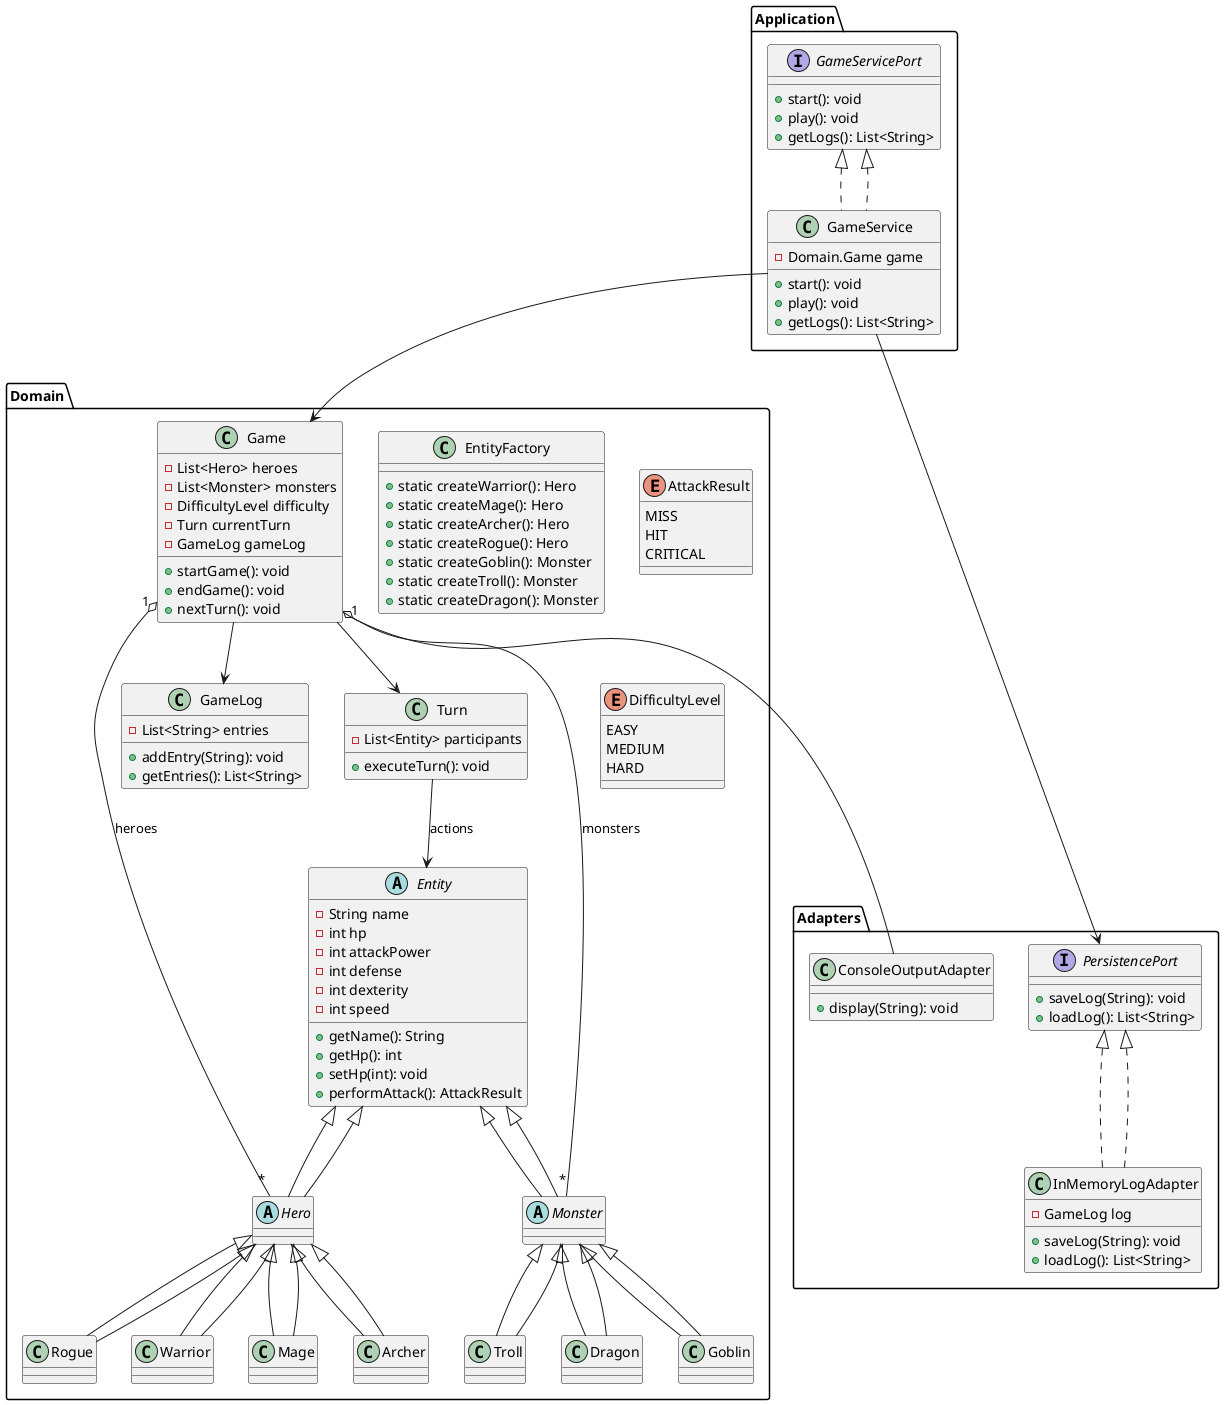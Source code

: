 @startuml
' ---------------------------
' Hexagonal Architecture - UML Diagram (Factory Pattern)
' Layers: Domain, Application, Adapters
' Class names and methods in English; comments in Portuguese
' ---------------------------

package "Domain" {
  abstract class Entity {
    - String name
    - int hp
    - int attackPower
    - int defense
    - int dexterity
    - int speed
    + getName(): String
    + getHp(): int
    + setHp(int): void
    + performAttack(): AttackResult
  }

  abstract class Hero extends Entity
  abstract class Monster extends Entity

  ' Classes concretas de heróis
  class Warrior extends Hero
  class Mage extends Hero
  class Archer extends Hero
  class Rogue extends Hero

  ' Classes concretas de monstros
  class Goblin extends Monster
  class Troll extends Monster
  class Dragon extends Monster

  ' Fábrica para criação de entidades
  class EntityFactory {
    + static createWarrior(): Hero
    + static createMage(): Hero
    + static createArcher(): Hero
    + static createRogue(): Hero
    + static createGoblin(): Monster
    + static createTroll(): Monster
    + static createDragon(): Monster
  }

  class Game {
    - List<Hero> heroes
    - List<Monster> monsters
    - DifficultyLevel difficulty
    - Turn currentTurn
    - GameLog gameLog
    + startGame(): void
    + endGame(): void
    + nextTurn(): void
  }

  class Turn {
    - List<Entity> participants
    + executeTurn(): void
  }

  class GameLog {
    - List<String> entries
    + addEntry(String): void
    + getEntries(): List<String>
  }

  enum AttackResult {
    MISS
    HIT
    CRITICAL
  }

  enum DifficultyLevel {
    EASY
    MEDIUM
    HARD
  }
}

package "Application" {
  interface GameServicePort {
    + start(): void
    + play(): void
    + getLogs(): List<String>
  }

  class GameService implements GameServicePort {
    - Domain.Game game
    + start(): void
    + play(): void
    + getLogs(): List<String>
  }
}

package "Adapters" {
  interface PersistencePort {
    + saveLog(String): void
    + loadLog(): List<String>
  }

  class InMemoryLogAdapter implements PersistencePort {
    - GameLog log
    + saveLog(String): void
    + loadLog(): List<String>
  }

  class ConsoleOutputAdapter {
    + display(String): void
  }
}

' ---------------------------
' Relationships between packages and classes
' ---------------------------

Entity <|-- Hero
Entity <|-- Monster
Hero <|-- Warrior
Hero <|-- Mage
Hero <|-- Archer
Hero <|-- Rogue
Monster <|-- Goblin
Monster <|-- Troll
Monster <|-- Dragon
Game "1" o-- "*" Hero : heroes
Game "1" o-- "*" Monster : monsters
Game --> Turn
Game --> GameLog
Turn --> Entity : actions
GameServicePort <|.. GameService
GameService --> Game
GameService --> PersistencePort
InMemoryLogAdapter ..|> PersistencePort
Game --- ConsoleOutputAdapter

@enduml
